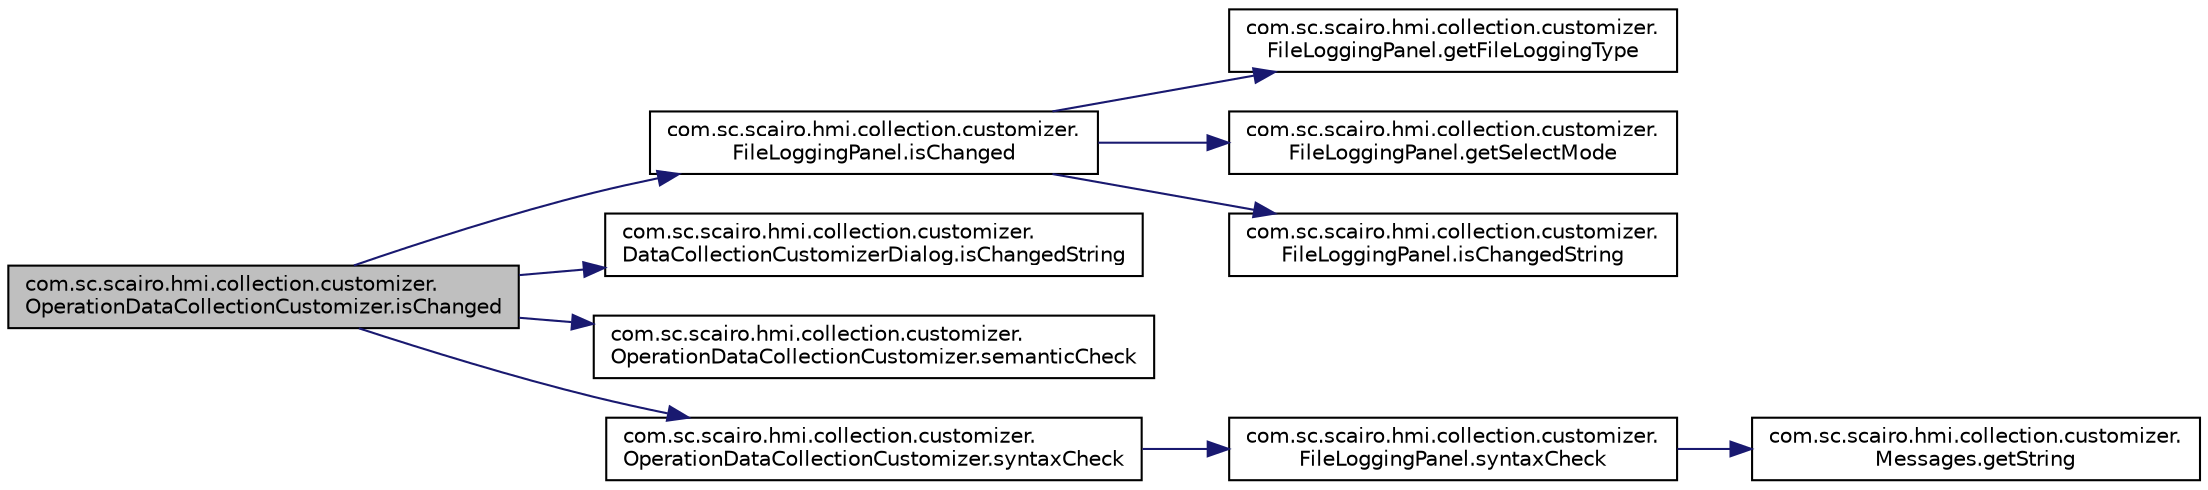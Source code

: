 digraph "com.sc.scairo.hmi.collection.customizer.OperationDataCollectionCustomizer.isChanged"
{
 // LATEX_PDF_SIZE
  edge [fontname="Helvetica",fontsize="10",labelfontname="Helvetica",labelfontsize="10"];
  node [fontname="Helvetica",fontsize="10",shape=record];
  rankdir="LR";
  Node1 [label="com.sc.scairo.hmi.collection.customizer.\lOperationDataCollectionCustomizer.isChanged",height=0.2,width=0.4,color="black", fillcolor="grey75", style="filled", fontcolor="black",tooltip=" "];
  Node1 -> Node2 [color="midnightblue",fontsize="10",style="solid",fontname="Helvetica"];
  Node2 [label="com.sc.scairo.hmi.collection.customizer.\lFileLoggingPanel.isChanged",height=0.2,width=0.4,color="black", fillcolor="white", style="filled",URL="$classcom_1_1sc_1_1scairo_1_1hmi_1_1collection_1_1customizer_1_1_file_logging_panel.html#a839033f857522b3d1c009607e8820d2d",tooltip=" "];
  Node2 -> Node3 [color="midnightblue",fontsize="10",style="solid",fontname="Helvetica"];
  Node3 [label="com.sc.scairo.hmi.collection.customizer.\lFileLoggingPanel.getFileLoggingType",height=0.2,width=0.4,color="black", fillcolor="white", style="filled",URL="$classcom_1_1sc_1_1scairo_1_1hmi_1_1collection_1_1customizer_1_1_file_logging_panel.html#a55943d4f20ff806146abedf1ae5d330d",tooltip=" "];
  Node2 -> Node4 [color="midnightblue",fontsize="10",style="solid",fontname="Helvetica"];
  Node4 [label="com.sc.scairo.hmi.collection.customizer.\lFileLoggingPanel.getSelectMode",height=0.2,width=0.4,color="black", fillcolor="white", style="filled",URL="$classcom_1_1sc_1_1scairo_1_1hmi_1_1collection_1_1customizer_1_1_file_logging_panel.html#adc790e8e9dbe5e126d5808199c8174b6",tooltip=" "];
  Node2 -> Node5 [color="midnightblue",fontsize="10",style="solid",fontname="Helvetica"];
  Node5 [label="com.sc.scairo.hmi.collection.customizer.\lFileLoggingPanel.isChangedString",height=0.2,width=0.4,color="black", fillcolor="white", style="filled",URL="$classcom_1_1sc_1_1scairo_1_1hmi_1_1collection_1_1customizer_1_1_file_logging_panel.html#aeed32d69837b6e4d342f50dd78bc72bd",tooltip=" "];
  Node1 -> Node6 [color="midnightblue",fontsize="10",style="solid",fontname="Helvetica"];
  Node6 [label="com.sc.scairo.hmi.collection.customizer.\lDataCollectionCustomizerDialog.isChangedString",height=0.2,width=0.4,color="black", fillcolor="white", style="filled",URL="$classcom_1_1sc_1_1scairo_1_1hmi_1_1collection_1_1customizer_1_1_data_collection_customizer_dialog.html#a8ae2f2dd3490072e3f4d5ae8d52de365",tooltip=" "];
  Node1 -> Node7 [color="midnightblue",fontsize="10",style="solid",fontname="Helvetica"];
  Node7 [label="com.sc.scairo.hmi.collection.customizer.\lOperationDataCollectionCustomizer.semanticCheck",height=0.2,width=0.4,color="black", fillcolor="white", style="filled",URL="$classcom_1_1sc_1_1scairo_1_1hmi_1_1collection_1_1customizer_1_1_operation_data_collection_customizer.html#a11d3ab7bf65247933d62b66c5135c019",tooltip=" "];
  Node1 -> Node8 [color="midnightblue",fontsize="10",style="solid",fontname="Helvetica"];
  Node8 [label="com.sc.scairo.hmi.collection.customizer.\lOperationDataCollectionCustomizer.syntaxCheck",height=0.2,width=0.4,color="black", fillcolor="white", style="filled",URL="$classcom_1_1sc_1_1scairo_1_1hmi_1_1collection_1_1customizer_1_1_operation_data_collection_customizer.html#a48682d45ffbd3db262d156c1b833acbc",tooltip=" "];
  Node8 -> Node9 [color="midnightblue",fontsize="10",style="solid",fontname="Helvetica"];
  Node9 [label="com.sc.scairo.hmi.collection.customizer.\lFileLoggingPanel.syntaxCheck",height=0.2,width=0.4,color="black", fillcolor="white", style="filled",URL="$classcom_1_1sc_1_1scairo_1_1hmi_1_1collection_1_1customizer_1_1_file_logging_panel.html#ace77353b08fc85273d632f9c1acf6e22",tooltip=" "];
  Node9 -> Node10 [color="midnightblue",fontsize="10",style="solid",fontname="Helvetica"];
  Node10 [label="com.sc.scairo.hmi.collection.customizer.\lMessages.getString",height=0.2,width=0.4,color="black", fillcolor="white", style="filled",URL="$classcom_1_1sc_1_1scairo_1_1hmi_1_1collection_1_1customizer_1_1_messages.html#ab00a138220a965db06922f89afc27bcf",tooltip=" "];
}
